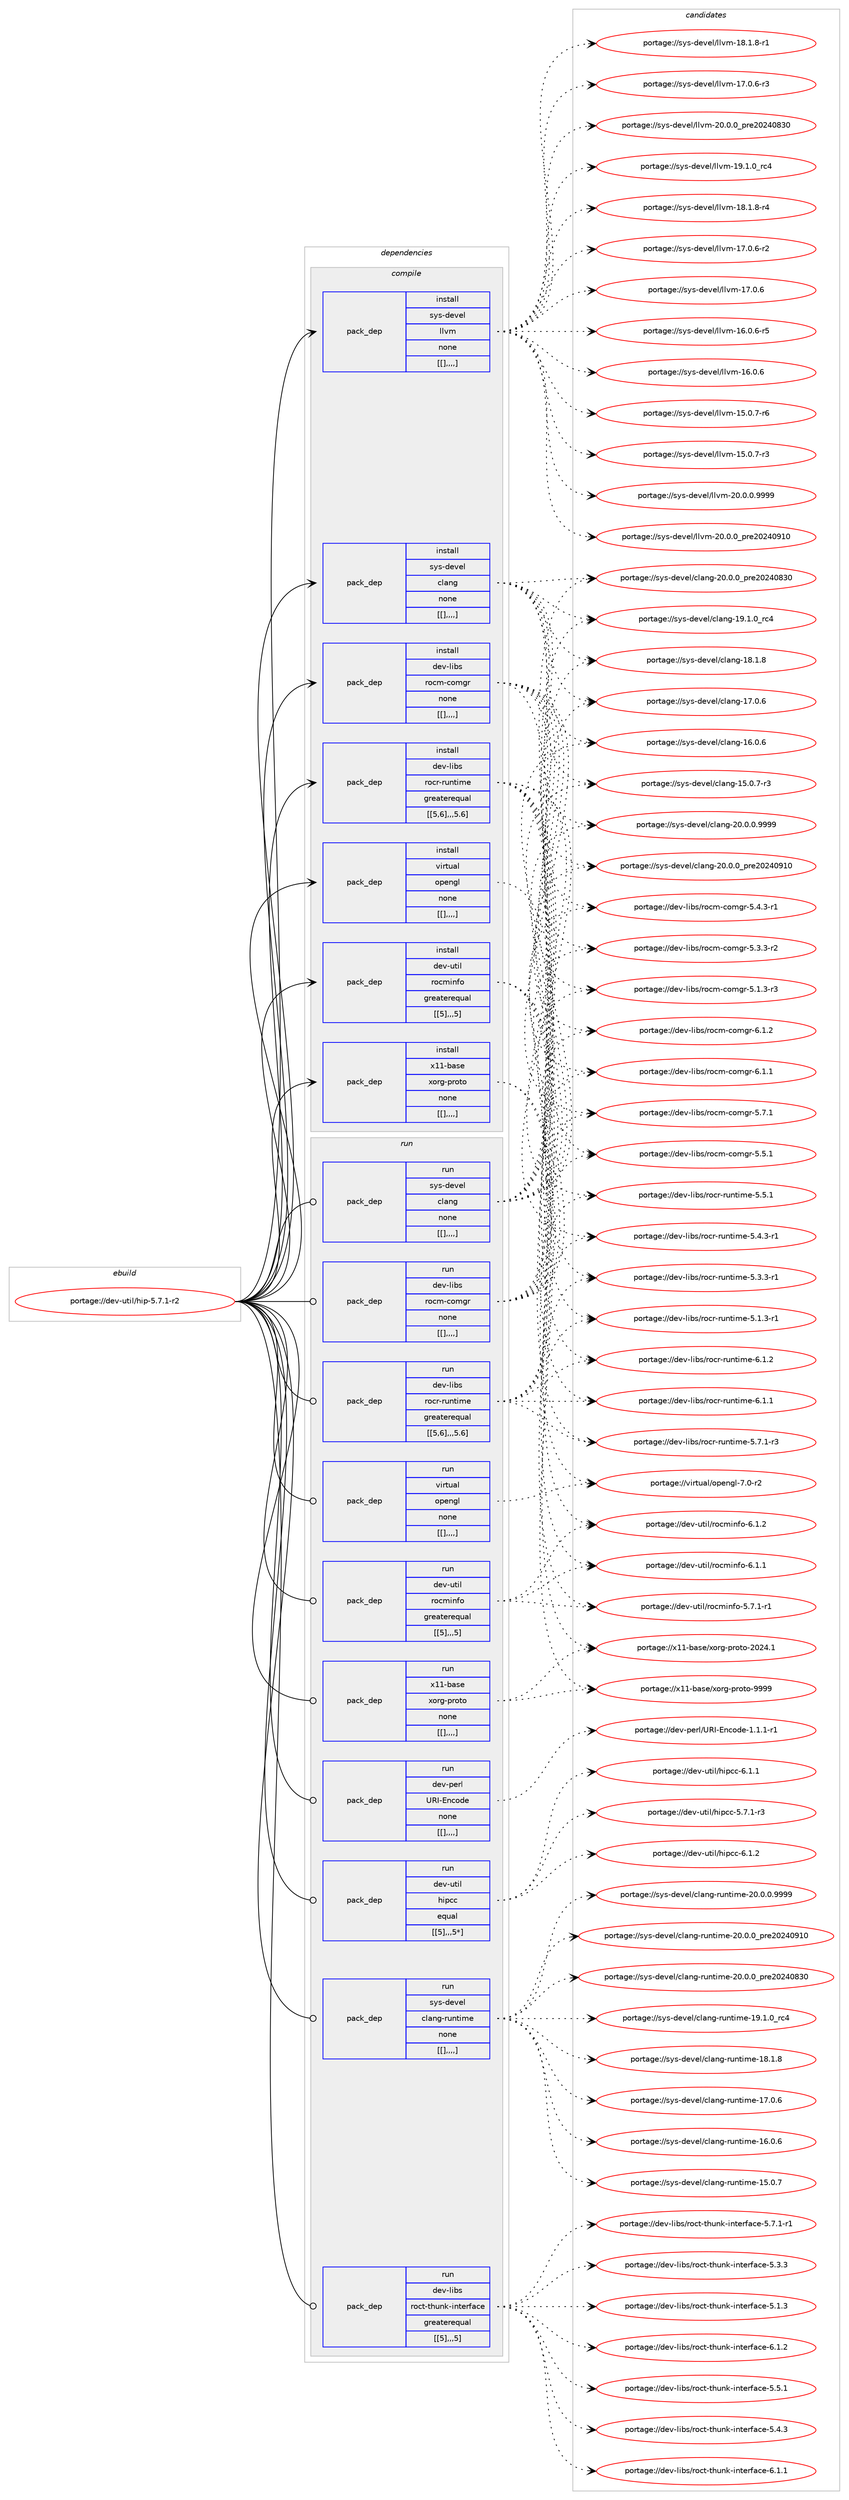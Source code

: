 digraph prolog {

# *************
# Graph options
# *************

newrank=true;
concentrate=true;
compound=true;
graph [rankdir=LR,fontname=Helvetica,fontsize=10,ranksep=1.5];#, ranksep=2.5, nodesep=0.2];
edge  [arrowhead=vee];
node  [fontname=Helvetica,fontsize=10];

# **********
# The ebuild
# **********

subgraph cluster_leftcol {
color=gray;
label=<<i>ebuild</i>>;
id [label="portage://dev-util/hip-5.7.1-r2", color=red, width=4, href="../dev-util/hip-5.7.1-r2.svg"];
}

# ****************
# The dependencies
# ****************

subgraph cluster_midcol {
color=gray;
label=<<i>dependencies</i>>;
subgraph cluster_compile {
fillcolor="#eeeeee";
style=filled;
label=<<i>compile</i>>;
subgraph pack155092 {
dependency218952 [label=<<TABLE BORDER="0" CELLBORDER="1" CELLSPACING="0" CELLPADDING="4" WIDTH="220"><TR><TD ROWSPAN="6" CELLPADDING="30">pack_dep</TD></TR><TR><TD WIDTH="110">install</TD></TR><TR><TD>dev-libs</TD></TR><TR><TD>rocm-comgr</TD></TR><TR><TD>none</TD></TR><TR><TD>[[],,,,]</TD></TR></TABLE>>, shape=none, color=blue];
}
id:e -> dependency218952:w [weight=20,style="solid",arrowhead="vee"];
subgraph pack155093 {
dependency218953 [label=<<TABLE BORDER="0" CELLBORDER="1" CELLSPACING="0" CELLPADDING="4" WIDTH="220"><TR><TD ROWSPAN="6" CELLPADDING="30">pack_dep</TD></TR><TR><TD WIDTH="110">install</TD></TR><TR><TD>dev-libs</TD></TR><TR><TD>rocr-runtime</TD></TR><TR><TD>greaterequal</TD></TR><TR><TD>[[5,6],,,5.6]</TD></TR></TABLE>>, shape=none, color=blue];
}
id:e -> dependency218953:w [weight=20,style="solid",arrowhead="vee"];
subgraph pack155094 {
dependency218954 [label=<<TABLE BORDER="0" CELLBORDER="1" CELLSPACING="0" CELLPADDING="4" WIDTH="220"><TR><TD ROWSPAN="6" CELLPADDING="30">pack_dep</TD></TR><TR><TD WIDTH="110">install</TD></TR><TR><TD>dev-util</TD></TR><TR><TD>rocminfo</TD></TR><TR><TD>greaterequal</TD></TR><TR><TD>[[5],,,5]</TD></TR></TABLE>>, shape=none, color=blue];
}
id:e -> dependency218954:w [weight=20,style="solid",arrowhead="vee"];
subgraph pack155095 {
dependency218955 [label=<<TABLE BORDER="0" CELLBORDER="1" CELLSPACING="0" CELLPADDING="4" WIDTH="220"><TR><TD ROWSPAN="6" CELLPADDING="30">pack_dep</TD></TR><TR><TD WIDTH="110">install</TD></TR><TR><TD>sys-devel</TD></TR><TR><TD>clang</TD></TR><TR><TD>none</TD></TR><TR><TD>[[],,,,]</TD></TR></TABLE>>, shape=none, color=blue];
}
id:e -> dependency218955:w [weight=20,style="solid",arrowhead="vee"];
subgraph pack155096 {
dependency218956 [label=<<TABLE BORDER="0" CELLBORDER="1" CELLSPACING="0" CELLPADDING="4" WIDTH="220"><TR><TD ROWSPAN="6" CELLPADDING="30">pack_dep</TD></TR><TR><TD WIDTH="110">install</TD></TR><TR><TD>virtual</TD></TR><TR><TD>opengl</TD></TR><TR><TD>none</TD></TR><TR><TD>[[],,,,]</TD></TR></TABLE>>, shape=none, color=blue];
}
id:e -> dependency218956:w [weight=20,style="solid",arrowhead="vee"];
subgraph pack155097 {
dependency218957 [label=<<TABLE BORDER="0" CELLBORDER="1" CELLSPACING="0" CELLPADDING="4" WIDTH="220"><TR><TD ROWSPAN="6" CELLPADDING="30">pack_dep</TD></TR><TR><TD WIDTH="110">install</TD></TR><TR><TD>x11-base</TD></TR><TR><TD>xorg-proto</TD></TR><TR><TD>none</TD></TR><TR><TD>[[],,,,]</TD></TR></TABLE>>, shape=none, color=blue];
}
id:e -> dependency218957:w [weight=20,style="solid",arrowhead="vee"];
subgraph pack155098 {
dependency218958 [label=<<TABLE BORDER="0" CELLBORDER="1" CELLSPACING="0" CELLPADDING="4" WIDTH="220"><TR><TD ROWSPAN="6" CELLPADDING="30">pack_dep</TD></TR><TR><TD WIDTH="110">install</TD></TR><TR><TD>sys-devel</TD></TR><TR><TD>llvm</TD></TR><TR><TD>none</TD></TR><TR><TD>[[],,,,]</TD></TR></TABLE>>, shape=none, color=blue];
}
id:e -> dependency218958:w [weight=20,style="solid",arrowhead="vee"];
}
subgraph cluster_compileandrun {
fillcolor="#eeeeee";
style=filled;
label=<<i>compile and run</i>>;
}
subgraph cluster_run {
fillcolor="#eeeeee";
style=filled;
label=<<i>run</i>>;
subgraph pack155099 {
dependency218959 [label=<<TABLE BORDER="0" CELLBORDER="1" CELLSPACING="0" CELLPADDING="4" WIDTH="220"><TR><TD ROWSPAN="6" CELLPADDING="30">pack_dep</TD></TR><TR><TD WIDTH="110">run</TD></TR><TR><TD>dev-libs</TD></TR><TR><TD>rocm-comgr</TD></TR><TR><TD>none</TD></TR><TR><TD>[[],,,,]</TD></TR></TABLE>>, shape=none, color=blue];
}
id:e -> dependency218959:w [weight=20,style="solid",arrowhead="odot"];
subgraph pack155100 {
dependency218960 [label=<<TABLE BORDER="0" CELLBORDER="1" CELLSPACING="0" CELLPADDING="4" WIDTH="220"><TR><TD ROWSPAN="6" CELLPADDING="30">pack_dep</TD></TR><TR><TD WIDTH="110">run</TD></TR><TR><TD>dev-libs</TD></TR><TR><TD>rocr-runtime</TD></TR><TR><TD>greaterequal</TD></TR><TR><TD>[[5,6],,,5.6]</TD></TR></TABLE>>, shape=none, color=blue];
}
id:e -> dependency218960:w [weight=20,style="solid",arrowhead="odot"];
subgraph pack155101 {
dependency218961 [label=<<TABLE BORDER="0" CELLBORDER="1" CELLSPACING="0" CELLPADDING="4" WIDTH="220"><TR><TD ROWSPAN="6" CELLPADDING="30">pack_dep</TD></TR><TR><TD WIDTH="110">run</TD></TR><TR><TD>dev-libs</TD></TR><TR><TD>roct-thunk-interface</TD></TR><TR><TD>greaterequal</TD></TR><TR><TD>[[5],,,5]</TD></TR></TABLE>>, shape=none, color=blue];
}
id:e -> dependency218961:w [weight=20,style="solid",arrowhead="odot"];
subgraph pack155102 {
dependency218962 [label=<<TABLE BORDER="0" CELLBORDER="1" CELLSPACING="0" CELLPADDING="4" WIDTH="220"><TR><TD ROWSPAN="6" CELLPADDING="30">pack_dep</TD></TR><TR><TD WIDTH="110">run</TD></TR><TR><TD>dev-perl</TD></TR><TR><TD>URI-Encode</TD></TR><TR><TD>none</TD></TR><TR><TD>[[],,,,]</TD></TR></TABLE>>, shape=none, color=blue];
}
id:e -> dependency218962:w [weight=20,style="solid",arrowhead="odot"];
subgraph pack155103 {
dependency218963 [label=<<TABLE BORDER="0" CELLBORDER="1" CELLSPACING="0" CELLPADDING="4" WIDTH="220"><TR><TD ROWSPAN="6" CELLPADDING="30">pack_dep</TD></TR><TR><TD WIDTH="110">run</TD></TR><TR><TD>dev-util</TD></TR><TR><TD>hipcc</TD></TR><TR><TD>equal</TD></TR><TR><TD>[[5],,,5*]</TD></TR></TABLE>>, shape=none, color=blue];
}
id:e -> dependency218963:w [weight=20,style="solid",arrowhead="odot"];
subgraph pack155104 {
dependency218964 [label=<<TABLE BORDER="0" CELLBORDER="1" CELLSPACING="0" CELLPADDING="4" WIDTH="220"><TR><TD ROWSPAN="6" CELLPADDING="30">pack_dep</TD></TR><TR><TD WIDTH="110">run</TD></TR><TR><TD>dev-util</TD></TR><TR><TD>rocminfo</TD></TR><TR><TD>greaterequal</TD></TR><TR><TD>[[5],,,5]</TD></TR></TABLE>>, shape=none, color=blue];
}
id:e -> dependency218964:w [weight=20,style="solid",arrowhead="odot"];
subgraph pack155105 {
dependency218965 [label=<<TABLE BORDER="0" CELLBORDER="1" CELLSPACING="0" CELLPADDING="4" WIDTH="220"><TR><TD ROWSPAN="6" CELLPADDING="30">pack_dep</TD></TR><TR><TD WIDTH="110">run</TD></TR><TR><TD>sys-devel</TD></TR><TR><TD>clang</TD></TR><TR><TD>none</TD></TR><TR><TD>[[],,,,]</TD></TR></TABLE>>, shape=none, color=blue];
}
id:e -> dependency218965:w [weight=20,style="solid",arrowhead="odot"];
subgraph pack155106 {
dependency218966 [label=<<TABLE BORDER="0" CELLBORDER="1" CELLSPACING="0" CELLPADDING="4" WIDTH="220"><TR><TD ROWSPAN="6" CELLPADDING="30">pack_dep</TD></TR><TR><TD WIDTH="110">run</TD></TR><TR><TD>sys-devel</TD></TR><TR><TD>clang-runtime</TD></TR><TR><TD>none</TD></TR><TR><TD>[[],,,,]</TD></TR></TABLE>>, shape=none, color=blue];
}
id:e -> dependency218966:w [weight=20,style="solid",arrowhead="odot"];
subgraph pack155107 {
dependency218967 [label=<<TABLE BORDER="0" CELLBORDER="1" CELLSPACING="0" CELLPADDING="4" WIDTH="220"><TR><TD ROWSPAN="6" CELLPADDING="30">pack_dep</TD></TR><TR><TD WIDTH="110">run</TD></TR><TR><TD>virtual</TD></TR><TR><TD>opengl</TD></TR><TR><TD>none</TD></TR><TR><TD>[[],,,,]</TD></TR></TABLE>>, shape=none, color=blue];
}
id:e -> dependency218967:w [weight=20,style="solid",arrowhead="odot"];
subgraph pack155108 {
dependency218968 [label=<<TABLE BORDER="0" CELLBORDER="1" CELLSPACING="0" CELLPADDING="4" WIDTH="220"><TR><TD ROWSPAN="6" CELLPADDING="30">pack_dep</TD></TR><TR><TD WIDTH="110">run</TD></TR><TR><TD>x11-base</TD></TR><TR><TD>xorg-proto</TD></TR><TR><TD>none</TD></TR><TR><TD>[[],,,,]</TD></TR></TABLE>>, shape=none, color=blue];
}
id:e -> dependency218968:w [weight=20,style="solid",arrowhead="odot"];
}
}

# **************
# The candidates
# **************

subgraph cluster_choices {
rank=same;
color=gray;
label=<<i>candidates</i>>;

subgraph choice155092 {
color=black;
nodesep=1;
choice100101118451081059811547114111991094599111109103114455446494650 [label="portage://dev-libs/rocm-comgr-6.1.2", color=red, width=4,href="../dev-libs/rocm-comgr-6.1.2.svg"];
choice100101118451081059811547114111991094599111109103114455446494649 [label="portage://dev-libs/rocm-comgr-6.1.1", color=red, width=4,href="../dev-libs/rocm-comgr-6.1.1.svg"];
choice100101118451081059811547114111991094599111109103114455346554649 [label="portage://dev-libs/rocm-comgr-5.7.1", color=red, width=4,href="../dev-libs/rocm-comgr-5.7.1.svg"];
choice100101118451081059811547114111991094599111109103114455346534649 [label="portage://dev-libs/rocm-comgr-5.5.1", color=red, width=4,href="../dev-libs/rocm-comgr-5.5.1.svg"];
choice1001011184510810598115471141119910945991111091031144553465246514511449 [label="portage://dev-libs/rocm-comgr-5.4.3-r1", color=red, width=4,href="../dev-libs/rocm-comgr-5.4.3-r1.svg"];
choice1001011184510810598115471141119910945991111091031144553465146514511450 [label="portage://dev-libs/rocm-comgr-5.3.3-r2", color=red, width=4,href="../dev-libs/rocm-comgr-5.3.3-r2.svg"];
choice1001011184510810598115471141119910945991111091031144553464946514511451 [label="portage://dev-libs/rocm-comgr-5.1.3-r3", color=red, width=4,href="../dev-libs/rocm-comgr-5.1.3-r3.svg"];
dependency218952:e -> choice100101118451081059811547114111991094599111109103114455446494650:w [style=dotted,weight="100"];
dependency218952:e -> choice100101118451081059811547114111991094599111109103114455446494649:w [style=dotted,weight="100"];
dependency218952:e -> choice100101118451081059811547114111991094599111109103114455346554649:w [style=dotted,weight="100"];
dependency218952:e -> choice100101118451081059811547114111991094599111109103114455346534649:w [style=dotted,weight="100"];
dependency218952:e -> choice1001011184510810598115471141119910945991111091031144553465246514511449:w [style=dotted,weight="100"];
dependency218952:e -> choice1001011184510810598115471141119910945991111091031144553465146514511450:w [style=dotted,weight="100"];
dependency218952:e -> choice1001011184510810598115471141119910945991111091031144553464946514511451:w [style=dotted,weight="100"];
}
subgraph choice155093 {
color=black;
nodesep=1;
choice1001011184510810598115471141119911445114117110116105109101455446494650 [label="portage://dev-libs/rocr-runtime-6.1.2", color=red, width=4,href="../dev-libs/rocr-runtime-6.1.2.svg"];
choice1001011184510810598115471141119911445114117110116105109101455446494649 [label="portage://dev-libs/rocr-runtime-6.1.1", color=red, width=4,href="../dev-libs/rocr-runtime-6.1.1.svg"];
choice10010111845108105981154711411199114451141171101161051091014553465546494511451 [label="portage://dev-libs/rocr-runtime-5.7.1-r3", color=red, width=4,href="../dev-libs/rocr-runtime-5.7.1-r3.svg"];
choice1001011184510810598115471141119911445114117110116105109101455346534649 [label="portage://dev-libs/rocr-runtime-5.5.1", color=red, width=4,href="../dev-libs/rocr-runtime-5.5.1.svg"];
choice10010111845108105981154711411199114451141171101161051091014553465246514511449 [label="portage://dev-libs/rocr-runtime-5.4.3-r1", color=red, width=4,href="../dev-libs/rocr-runtime-5.4.3-r1.svg"];
choice10010111845108105981154711411199114451141171101161051091014553465146514511449 [label="portage://dev-libs/rocr-runtime-5.3.3-r1", color=red, width=4,href="../dev-libs/rocr-runtime-5.3.3-r1.svg"];
choice10010111845108105981154711411199114451141171101161051091014553464946514511449 [label="portage://dev-libs/rocr-runtime-5.1.3-r1", color=red, width=4,href="../dev-libs/rocr-runtime-5.1.3-r1.svg"];
dependency218953:e -> choice1001011184510810598115471141119911445114117110116105109101455446494650:w [style=dotted,weight="100"];
dependency218953:e -> choice1001011184510810598115471141119911445114117110116105109101455446494649:w [style=dotted,weight="100"];
dependency218953:e -> choice10010111845108105981154711411199114451141171101161051091014553465546494511451:w [style=dotted,weight="100"];
dependency218953:e -> choice1001011184510810598115471141119911445114117110116105109101455346534649:w [style=dotted,weight="100"];
dependency218953:e -> choice10010111845108105981154711411199114451141171101161051091014553465246514511449:w [style=dotted,weight="100"];
dependency218953:e -> choice10010111845108105981154711411199114451141171101161051091014553465146514511449:w [style=dotted,weight="100"];
dependency218953:e -> choice10010111845108105981154711411199114451141171101161051091014553464946514511449:w [style=dotted,weight="100"];
}
subgraph choice155094 {
color=black;
nodesep=1;
choice100101118451171161051084711411199109105110102111455446494650 [label="portage://dev-util/rocminfo-6.1.2", color=red, width=4,href="../dev-util/rocminfo-6.1.2.svg"];
choice100101118451171161051084711411199109105110102111455446494649 [label="portage://dev-util/rocminfo-6.1.1", color=red, width=4,href="../dev-util/rocminfo-6.1.1.svg"];
choice1001011184511711610510847114111991091051101021114553465546494511449 [label="portage://dev-util/rocminfo-5.7.1-r1", color=red, width=4,href="../dev-util/rocminfo-5.7.1-r1.svg"];
dependency218954:e -> choice100101118451171161051084711411199109105110102111455446494650:w [style=dotted,weight="100"];
dependency218954:e -> choice100101118451171161051084711411199109105110102111455446494649:w [style=dotted,weight="100"];
dependency218954:e -> choice1001011184511711610510847114111991091051101021114553465546494511449:w [style=dotted,weight="100"];
}
subgraph choice155095 {
color=black;
nodesep=1;
choice11512111545100101118101108479910897110103455048464846484657575757 [label="portage://sys-devel/clang-20.0.0.9999", color=red, width=4,href="../sys-devel/clang-20.0.0.9999.svg"];
choice1151211154510010111810110847991089711010345504846484648951121141015048505248574948 [label="portage://sys-devel/clang-20.0.0_pre20240910", color=red, width=4,href="../sys-devel/clang-20.0.0_pre20240910.svg"];
choice1151211154510010111810110847991089711010345504846484648951121141015048505248565148 [label="portage://sys-devel/clang-20.0.0_pre20240830", color=red, width=4,href="../sys-devel/clang-20.0.0_pre20240830.svg"];
choice1151211154510010111810110847991089711010345495746494648951149952 [label="portage://sys-devel/clang-19.1.0_rc4", color=red, width=4,href="../sys-devel/clang-19.1.0_rc4.svg"];
choice1151211154510010111810110847991089711010345495646494656 [label="portage://sys-devel/clang-18.1.8", color=red, width=4,href="../sys-devel/clang-18.1.8.svg"];
choice1151211154510010111810110847991089711010345495546484654 [label="portage://sys-devel/clang-17.0.6", color=red, width=4,href="../sys-devel/clang-17.0.6.svg"];
choice1151211154510010111810110847991089711010345495446484654 [label="portage://sys-devel/clang-16.0.6", color=red, width=4,href="../sys-devel/clang-16.0.6.svg"];
choice11512111545100101118101108479910897110103454953464846554511451 [label="portage://sys-devel/clang-15.0.7-r3", color=red, width=4,href="../sys-devel/clang-15.0.7-r3.svg"];
dependency218955:e -> choice11512111545100101118101108479910897110103455048464846484657575757:w [style=dotted,weight="100"];
dependency218955:e -> choice1151211154510010111810110847991089711010345504846484648951121141015048505248574948:w [style=dotted,weight="100"];
dependency218955:e -> choice1151211154510010111810110847991089711010345504846484648951121141015048505248565148:w [style=dotted,weight="100"];
dependency218955:e -> choice1151211154510010111810110847991089711010345495746494648951149952:w [style=dotted,weight="100"];
dependency218955:e -> choice1151211154510010111810110847991089711010345495646494656:w [style=dotted,weight="100"];
dependency218955:e -> choice1151211154510010111810110847991089711010345495546484654:w [style=dotted,weight="100"];
dependency218955:e -> choice1151211154510010111810110847991089711010345495446484654:w [style=dotted,weight="100"];
dependency218955:e -> choice11512111545100101118101108479910897110103454953464846554511451:w [style=dotted,weight="100"];
}
subgraph choice155096 {
color=black;
nodesep=1;
choice1181051141161179710847111112101110103108455546484511450 [label="portage://virtual/opengl-7.0-r2", color=red, width=4,href="../virtual/opengl-7.0-r2.svg"];
dependency218956:e -> choice1181051141161179710847111112101110103108455546484511450:w [style=dotted,weight="100"];
}
subgraph choice155097 {
color=black;
nodesep=1;
choice120494945989711510147120111114103451121141111161114557575757 [label="portage://x11-base/xorg-proto-9999", color=red, width=4,href="../x11-base/xorg-proto-9999.svg"];
choice1204949459897115101471201111141034511211411111611145504850524649 [label="portage://x11-base/xorg-proto-2024.1", color=red, width=4,href="../x11-base/xorg-proto-2024.1.svg"];
dependency218957:e -> choice120494945989711510147120111114103451121141111161114557575757:w [style=dotted,weight="100"];
dependency218957:e -> choice1204949459897115101471201111141034511211411111611145504850524649:w [style=dotted,weight="100"];
}
subgraph choice155098 {
color=black;
nodesep=1;
choice1151211154510010111810110847108108118109455048464846484657575757 [label="portage://sys-devel/llvm-20.0.0.9999", color=red, width=4,href="../sys-devel/llvm-20.0.0.9999.svg"];
choice115121115451001011181011084710810811810945504846484648951121141015048505248574948 [label="portage://sys-devel/llvm-20.0.0_pre20240910", color=red, width=4,href="../sys-devel/llvm-20.0.0_pre20240910.svg"];
choice115121115451001011181011084710810811810945504846484648951121141015048505248565148 [label="portage://sys-devel/llvm-20.0.0_pre20240830", color=red, width=4,href="../sys-devel/llvm-20.0.0_pre20240830.svg"];
choice115121115451001011181011084710810811810945495746494648951149952 [label="portage://sys-devel/llvm-19.1.0_rc4", color=red, width=4,href="../sys-devel/llvm-19.1.0_rc4.svg"];
choice1151211154510010111810110847108108118109454956464946564511452 [label="portage://sys-devel/llvm-18.1.8-r4", color=red, width=4,href="../sys-devel/llvm-18.1.8-r4.svg"];
choice1151211154510010111810110847108108118109454956464946564511449 [label="portage://sys-devel/llvm-18.1.8-r1", color=red, width=4,href="../sys-devel/llvm-18.1.8-r1.svg"];
choice1151211154510010111810110847108108118109454955464846544511451 [label="portage://sys-devel/llvm-17.0.6-r3", color=red, width=4,href="../sys-devel/llvm-17.0.6-r3.svg"];
choice1151211154510010111810110847108108118109454955464846544511450 [label="portage://sys-devel/llvm-17.0.6-r2", color=red, width=4,href="../sys-devel/llvm-17.0.6-r2.svg"];
choice115121115451001011181011084710810811810945495546484654 [label="portage://sys-devel/llvm-17.0.6", color=red, width=4,href="../sys-devel/llvm-17.0.6.svg"];
choice1151211154510010111810110847108108118109454954464846544511453 [label="portage://sys-devel/llvm-16.0.6-r5", color=red, width=4,href="../sys-devel/llvm-16.0.6-r5.svg"];
choice115121115451001011181011084710810811810945495446484654 [label="portage://sys-devel/llvm-16.0.6", color=red, width=4,href="../sys-devel/llvm-16.0.6.svg"];
choice1151211154510010111810110847108108118109454953464846554511454 [label="portage://sys-devel/llvm-15.0.7-r6", color=red, width=4,href="../sys-devel/llvm-15.0.7-r6.svg"];
choice1151211154510010111810110847108108118109454953464846554511451 [label="portage://sys-devel/llvm-15.0.7-r3", color=red, width=4,href="../sys-devel/llvm-15.0.7-r3.svg"];
dependency218958:e -> choice1151211154510010111810110847108108118109455048464846484657575757:w [style=dotted,weight="100"];
dependency218958:e -> choice115121115451001011181011084710810811810945504846484648951121141015048505248574948:w [style=dotted,weight="100"];
dependency218958:e -> choice115121115451001011181011084710810811810945504846484648951121141015048505248565148:w [style=dotted,weight="100"];
dependency218958:e -> choice115121115451001011181011084710810811810945495746494648951149952:w [style=dotted,weight="100"];
dependency218958:e -> choice1151211154510010111810110847108108118109454956464946564511452:w [style=dotted,weight="100"];
dependency218958:e -> choice1151211154510010111810110847108108118109454956464946564511449:w [style=dotted,weight="100"];
dependency218958:e -> choice1151211154510010111810110847108108118109454955464846544511451:w [style=dotted,weight="100"];
dependency218958:e -> choice1151211154510010111810110847108108118109454955464846544511450:w [style=dotted,weight="100"];
dependency218958:e -> choice115121115451001011181011084710810811810945495546484654:w [style=dotted,weight="100"];
dependency218958:e -> choice1151211154510010111810110847108108118109454954464846544511453:w [style=dotted,weight="100"];
dependency218958:e -> choice115121115451001011181011084710810811810945495446484654:w [style=dotted,weight="100"];
dependency218958:e -> choice1151211154510010111810110847108108118109454953464846554511454:w [style=dotted,weight="100"];
dependency218958:e -> choice1151211154510010111810110847108108118109454953464846554511451:w [style=dotted,weight="100"];
}
subgraph choice155099 {
color=black;
nodesep=1;
choice100101118451081059811547114111991094599111109103114455446494650 [label="portage://dev-libs/rocm-comgr-6.1.2", color=red, width=4,href="../dev-libs/rocm-comgr-6.1.2.svg"];
choice100101118451081059811547114111991094599111109103114455446494649 [label="portage://dev-libs/rocm-comgr-6.1.1", color=red, width=4,href="../dev-libs/rocm-comgr-6.1.1.svg"];
choice100101118451081059811547114111991094599111109103114455346554649 [label="portage://dev-libs/rocm-comgr-5.7.1", color=red, width=4,href="../dev-libs/rocm-comgr-5.7.1.svg"];
choice100101118451081059811547114111991094599111109103114455346534649 [label="portage://dev-libs/rocm-comgr-5.5.1", color=red, width=4,href="../dev-libs/rocm-comgr-5.5.1.svg"];
choice1001011184510810598115471141119910945991111091031144553465246514511449 [label="portage://dev-libs/rocm-comgr-5.4.3-r1", color=red, width=4,href="../dev-libs/rocm-comgr-5.4.3-r1.svg"];
choice1001011184510810598115471141119910945991111091031144553465146514511450 [label="portage://dev-libs/rocm-comgr-5.3.3-r2", color=red, width=4,href="../dev-libs/rocm-comgr-5.3.3-r2.svg"];
choice1001011184510810598115471141119910945991111091031144553464946514511451 [label="portage://dev-libs/rocm-comgr-5.1.3-r3", color=red, width=4,href="../dev-libs/rocm-comgr-5.1.3-r3.svg"];
dependency218959:e -> choice100101118451081059811547114111991094599111109103114455446494650:w [style=dotted,weight="100"];
dependency218959:e -> choice100101118451081059811547114111991094599111109103114455446494649:w [style=dotted,weight="100"];
dependency218959:e -> choice100101118451081059811547114111991094599111109103114455346554649:w [style=dotted,weight="100"];
dependency218959:e -> choice100101118451081059811547114111991094599111109103114455346534649:w [style=dotted,weight="100"];
dependency218959:e -> choice1001011184510810598115471141119910945991111091031144553465246514511449:w [style=dotted,weight="100"];
dependency218959:e -> choice1001011184510810598115471141119910945991111091031144553465146514511450:w [style=dotted,weight="100"];
dependency218959:e -> choice1001011184510810598115471141119910945991111091031144553464946514511451:w [style=dotted,weight="100"];
}
subgraph choice155100 {
color=black;
nodesep=1;
choice1001011184510810598115471141119911445114117110116105109101455446494650 [label="portage://dev-libs/rocr-runtime-6.1.2", color=red, width=4,href="../dev-libs/rocr-runtime-6.1.2.svg"];
choice1001011184510810598115471141119911445114117110116105109101455446494649 [label="portage://dev-libs/rocr-runtime-6.1.1", color=red, width=4,href="../dev-libs/rocr-runtime-6.1.1.svg"];
choice10010111845108105981154711411199114451141171101161051091014553465546494511451 [label="portage://dev-libs/rocr-runtime-5.7.1-r3", color=red, width=4,href="../dev-libs/rocr-runtime-5.7.1-r3.svg"];
choice1001011184510810598115471141119911445114117110116105109101455346534649 [label="portage://dev-libs/rocr-runtime-5.5.1", color=red, width=4,href="../dev-libs/rocr-runtime-5.5.1.svg"];
choice10010111845108105981154711411199114451141171101161051091014553465246514511449 [label="portage://dev-libs/rocr-runtime-5.4.3-r1", color=red, width=4,href="../dev-libs/rocr-runtime-5.4.3-r1.svg"];
choice10010111845108105981154711411199114451141171101161051091014553465146514511449 [label="portage://dev-libs/rocr-runtime-5.3.3-r1", color=red, width=4,href="../dev-libs/rocr-runtime-5.3.3-r1.svg"];
choice10010111845108105981154711411199114451141171101161051091014553464946514511449 [label="portage://dev-libs/rocr-runtime-5.1.3-r1", color=red, width=4,href="../dev-libs/rocr-runtime-5.1.3-r1.svg"];
dependency218960:e -> choice1001011184510810598115471141119911445114117110116105109101455446494650:w [style=dotted,weight="100"];
dependency218960:e -> choice1001011184510810598115471141119911445114117110116105109101455446494649:w [style=dotted,weight="100"];
dependency218960:e -> choice10010111845108105981154711411199114451141171101161051091014553465546494511451:w [style=dotted,weight="100"];
dependency218960:e -> choice1001011184510810598115471141119911445114117110116105109101455346534649:w [style=dotted,weight="100"];
dependency218960:e -> choice10010111845108105981154711411199114451141171101161051091014553465246514511449:w [style=dotted,weight="100"];
dependency218960:e -> choice10010111845108105981154711411199114451141171101161051091014553465146514511449:w [style=dotted,weight="100"];
dependency218960:e -> choice10010111845108105981154711411199114451141171101161051091014553464946514511449:w [style=dotted,weight="100"];
}
subgraph choice155101 {
color=black;
nodesep=1;
choice1001011184510810598115471141119911645116104117110107451051101161011141029799101455446494650 [label="portage://dev-libs/roct-thunk-interface-6.1.2", color=red, width=4,href="../dev-libs/roct-thunk-interface-6.1.2.svg"];
choice1001011184510810598115471141119911645116104117110107451051101161011141029799101455446494649 [label="portage://dev-libs/roct-thunk-interface-6.1.1", color=red, width=4,href="../dev-libs/roct-thunk-interface-6.1.1.svg"];
choice10010111845108105981154711411199116451161041171101074510511011610111410297991014553465546494511449 [label="portage://dev-libs/roct-thunk-interface-5.7.1-r1", color=red, width=4,href="../dev-libs/roct-thunk-interface-5.7.1-r1.svg"];
choice1001011184510810598115471141119911645116104117110107451051101161011141029799101455346534649 [label="portage://dev-libs/roct-thunk-interface-5.5.1", color=red, width=4,href="../dev-libs/roct-thunk-interface-5.5.1.svg"];
choice1001011184510810598115471141119911645116104117110107451051101161011141029799101455346524651 [label="portage://dev-libs/roct-thunk-interface-5.4.3", color=red, width=4,href="../dev-libs/roct-thunk-interface-5.4.3.svg"];
choice1001011184510810598115471141119911645116104117110107451051101161011141029799101455346514651 [label="portage://dev-libs/roct-thunk-interface-5.3.3", color=red, width=4,href="../dev-libs/roct-thunk-interface-5.3.3.svg"];
choice1001011184510810598115471141119911645116104117110107451051101161011141029799101455346494651 [label="portage://dev-libs/roct-thunk-interface-5.1.3", color=red, width=4,href="../dev-libs/roct-thunk-interface-5.1.3.svg"];
dependency218961:e -> choice1001011184510810598115471141119911645116104117110107451051101161011141029799101455446494650:w [style=dotted,weight="100"];
dependency218961:e -> choice1001011184510810598115471141119911645116104117110107451051101161011141029799101455446494649:w [style=dotted,weight="100"];
dependency218961:e -> choice10010111845108105981154711411199116451161041171101074510511011610111410297991014553465546494511449:w [style=dotted,weight="100"];
dependency218961:e -> choice1001011184510810598115471141119911645116104117110107451051101161011141029799101455346534649:w [style=dotted,weight="100"];
dependency218961:e -> choice1001011184510810598115471141119911645116104117110107451051101161011141029799101455346524651:w [style=dotted,weight="100"];
dependency218961:e -> choice1001011184510810598115471141119911645116104117110107451051101161011141029799101455346514651:w [style=dotted,weight="100"];
dependency218961:e -> choice1001011184510810598115471141119911645116104117110107451051101161011141029799101455346494651:w [style=dotted,weight="100"];
}
subgraph choice155102 {
color=black;
nodesep=1;
choice10010111845112101114108478582734569110991111001014549464946494511449 [label="portage://dev-perl/URI-Encode-1.1.1-r1", color=red, width=4,href="../dev-perl/URI-Encode-1.1.1-r1.svg"];
dependency218962:e -> choice10010111845112101114108478582734569110991111001014549464946494511449:w [style=dotted,weight="100"];
}
subgraph choice155103 {
color=black;
nodesep=1;
choice10010111845117116105108471041051129999455446494650 [label="portage://dev-util/hipcc-6.1.2", color=red, width=4,href="../dev-util/hipcc-6.1.2.svg"];
choice10010111845117116105108471041051129999455446494649 [label="portage://dev-util/hipcc-6.1.1", color=red, width=4,href="../dev-util/hipcc-6.1.1.svg"];
choice100101118451171161051084710410511299994553465546494511451 [label="portage://dev-util/hipcc-5.7.1-r3", color=red, width=4,href="../dev-util/hipcc-5.7.1-r3.svg"];
dependency218963:e -> choice10010111845117116105108471041051129999455446494650:w [style=dotted,weight="100"];
dependency218963:e -> choice10010111845117116105108471041051129999455446494649:w [style=dotted,weight="100"];
dependency218963:e -> choice100101118451171161051084710410511299994553465546494511451:w [style=dotted,weight="100"];
}
subgraph choice155104 {
color=black;
nodesep=1;
choice100101118451171161051084711411199109105110102111455446494650 [label="portage://dev-util/rocminfo-6.1.2", color=red, width=4,href="../dev-util/rocminfo-6.1.2.svg"];
choice100101118451171161051084711411199109105110102111455446494649 [label="portage://dev-util/rocminfo-6.1.1", color=red, width=4,href="../dev-util/rocminfo-6.1.1.svg"];
choice1001011184511711610510847114111991091051101021114553465546494511449 [label="portage://dev-util/rocminfo-5.7.1-r1", color=red, width=4,href="../dev-util/rocminfo-5.7.1-r1.svg"];
dependency218964:e -> choice100101118451171161051084711411199109105110102111455446494650:w [style=dotted,weight="100"];
dependency218964:e -> choice100101118451171161051084711411199109105110102111455446494649:w [style=dotted,weight="100"];
dependency218964:e -> choice1001011184511711610510847114111991091051101021114553465546494511449:w [style=dotted,weight="100"];
}
subgraph choice155105 {
color=black;
nodesep=1;
choice11512111545100101118101108479910897110103455048464846484657575757 [label="portage://sys-devel/clang-20.0.0.9999", color=red, width=4,href="../sys-devel/clang-20.0.0.9999.svg"];
choice1151211154510010111810110847991089711010345504846484648951121141015048505248574948 [label="portage://sys-devel/clang-20.0.0_pre20240910", color=red, width=4,href="../sys-devel/clang-20.0.0_pre20240910.svg"];
choice1151211154510010111810110847991089711010345504846484648951121141015048505248565148 [label="portage://sys-devel/clang-20.0.0_pre20240830", color=red, width=4,href="../sys-devel/clang-20.0.0_pre20240830.svg"];
choice1151211154510010111810110847991089711010345495746494648951149952 [label="portage://sys-devel/clang-19.1.0_rc4", color=red, width=4,href="../sys-devel/clang-19.1.0_rc4.svg"];
choice1151211154510010111810110847991089711010345495646494656 [label="portage://sys-devel/clang-18.1.8", color=red, width=4,href="../sys-devel/clang-18.1.8.svg"];
choice1151211154510010111810110847991089711010345495546484654 [label="portage://sys-devel/clang-17.0.6", color=red, width=4,href="../sys-devel/clang-17.0.6.svg"];
choice1151211154510010111810110847991089711010345495446484654 [label="portage://sys-devel/clang-16.0.6", color=red, width=4,href="../sys-devel/clang-16.0.6.svg"];
choice11512111545100101118101108479910897110103454953464846554511451 [label="portage://sys-devel/clang-15.0.7-r3", color=red, width=4,href="../sys-devel/clang-15.0.7-r3.svg"];
dependency218965:e -> choice11512111545100101118101108479910897110103455048464846484657575757:w [style=dotted,weight="100"];
dependency218965:e -> choice1151211154510010111810110847991089711010345504846484648951121141015048505248574948:w [style=dotted,weight="100"];
dependency218965:e -> choice1151211154510010111810110847991089711010345504846484648951121141015048505248565148:w [style=dotted,weight="100"];
dependency218965:e -> choice1151211154510010111810110847991089711010345495746494648951149952:w [style=dotted,weight="100"];
dependency218965:e -> choice1151211154510010111810110847991089711010345495646494656:w [style=dotted,weight="100"];
dependency218965:e -> choice1151211154510010111810110847991089711010345495546484654:w [style=dotted,weight="100"];
dependency218965:e -> choice1151211154510010111810110847991089711010345495446484654:w [style=dotted,weight="100"];
dependency218965:e -> choice11512111545100101118101108479910897110103454953464846554511451:w [style=dotted,weight="100"];
}
subgraph choice155106 {
color=black;
nodesep=1;
choice1151211154510010111810110847991089711010345114117110116105109101455048464846484657575757 [label="portage://sys-devel/clang-runtime-20.0.0.9999", color=red, width=4,href="../sys-devel/clang-runtime-20.0.0.9999.svg"];
choice115121115451001011181011084799108971101034511411711011610510910145504846484648951121141015048505248574948 [label="portage://sys-devel/clang-runtime-20.0.0_pre20240910", color=red, width=4,href="../sys-devel/clang-runtime-20.0.0_pre20240910.svg"];
choice115121115451001011181011084799108971101034511411711011610510910145504846484648951121141015048505248565148 [label="portage://sys-devel/clang-runtime-20.0.0_pre20240830", color=red, width=4,href="../sys-devel/clang-runtime-20.0.0_pre20240830.svg"];
choice115121115451001011181011084799108971101034511411711011610510910145495746494648951149952 [label="portage://sys-devel/clang-runtime-19.1.0_rc4", color=red, width=4,href="../sys-devel/clang-runtime-19.1.0_rc4.svg"];
choice115121115451001011181011084799108971101034511411711011610510910145495646494656 [label="portage://sys-devel/clang-runtime-18.1.8", color=red, width=4,href="../sys-devel/clang-runtime-18.1.8.svg"];
choice115121115451001011181011084799108971101034511411711011610510910145495546484654 [label="portage://sys-devel/clang-runtime-17.0.6", color=red, width=4,href="../sys-devel/clang-runtime-17.0.6.svg"];
choice115121115451001011181011084799108971101034511411711011610510910145495446484654 [label="portage://sys-devel/clang-runtime-16.0.6", color=red, width=4,href="../sys-devel/clang-runtime-16.0.6.svg"];
choice115121115451001011181011084799108971101034511411711011610510910145495346484655 [label="portage://sys-devel/clang-runtime-15.0.7", color=red, width=4,href="../sys-devel/clang-runtime-15.0.7.svg"];
dependency218966:e -> choice1151211154510010111810110847991089711010345114117110116105109101455048464846484657575757:w [style=dotted,weight="100"];
dependency218966:e -> choice115121115451001011181011084799108971101034511411711011610510910145504846484648951121141015048505248574948:w [style=dotted,weight="100"];
dependency218966:e -> choice115121115451001011181011084799108971101034511411711011610510910145504846484648951121141015048505248565148:w [style=dotted,weight="100"];
dependency218966:e -> choice115121115451001011181011084799108971101034511411711011610510910145495746494648951149952:w [style=dotted,weight="100"];
dependency218966:e -> choice115121115451001011181011084799108971101034511411711011610510910145495646494656:w [style=dotted,weight="100"];
dependency218966:e -> choice115121115451001011181011084799108971101034511411711011610510910145495546484654:w [style=dotted,weight="100"];
dependency218966:e -> choice115121115451001011181011084799108971101034511411711011610510910145495446484654:w [style=dotted,weight="100"];
dependency218966:e -> choice115121115451001011181011084799108971101034511411711011610510910145495346484655:w [style=dotted,weight="100"];
}
subgraph choice155107 {
color=black;
nodesep=1;
choice1181051141161179710847111112101110103108455546484511450 [label="portage://virtual/opengl-7.0-r2", color=red, width=4,href="../virtual/opengl-7.0-r2.svg"];
dependency218967:e -> choice1181051141161179710847111112101110103108455546484511450:w [style=dotted,weight="100"];
}
subgraph choice155108 {
color=black;
nodesep=1;
choice120494945989711510147120111114103451121141111161114557575757 [label="portage://x11-base/xorg-proto-9999", color=red, width=4,href="../x11-base/xorg-proto-9999.svg"];
choice1204949459897115101471201111141034511211411111611145504850524649 [label="portage://x11-base/xorg-proto-2024.1", color=red, width=4,href="../x11-base/xorg-proto-2024.1.svg"];
dependency218968:e -> choice120494945989711510147120111114103451121141111161114557575757:w [style=dotted,weight="100"];
dependency218968:e -> choice1204949459897115101471201111141034511211411111611145504850524649:w [style=dotted,weight="100"];
}
}

}
